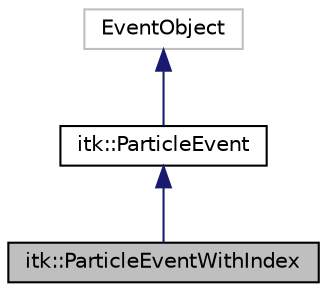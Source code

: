 digraph "itk::ParticleEventWithIndex"
{
  edge [fontname="Helvetica",fontsize="10",labelfontname="Helvetica",labelfontsize="10"];
  node [fontname="Helvetica",fontsize="10",shape=record];
  Node1 [label="itk::ParticleEventWithIndex",height=0.2,width=0.4,color="black", fillcolor="grey75", style="filled", fontcolor="black"];
  Node2 -> Node1 [dir="back",color="midnightblue",fontsize="10",style="solid",fontname="Helvetica"];
  Node2 [label="itk::ParticleEvent",height=0.2,width=0.4,color="black", fillcolor="white", style="filled",URL="$classitk_1_1_particle_event.html",tooltip="An event class that specializes EventObject for the PSMParticleSystem class. "];
  Node3 -> Node2 [dir="back",color="midnightblue",fontsize="10",style="solid",fontname="Helvetica"];
  Node3 [label="EventObject",height=0.2,width=0.4,color="grey75", fillcolor="white", style="filled"];
}
